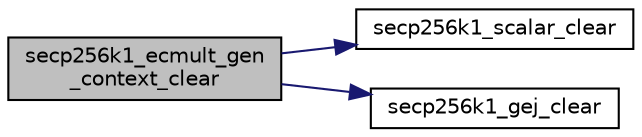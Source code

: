 digraph "secp256k1_ecmult_gen_context_clear"
{
  edge [fontname="Helvetica",fontsize="10",labelfontname="Helvetica",labelfontsize="10"];
  node [fontname="Helvetica",fontsize="10",shape=record];
  rankdir="LR";
  Node77 [label="secp256k1_ecmult_gen\l_context_clear",height=0.2,width=0.4,color="black", fillcolor="grey75", style="filled", fontcolor="black"];
  Node77 -> Node78 [color="midnightblue",fontsize="10",style="solid",fontname="Helvetica"];
  Node78 [label="secp256k1_scalar_clear",height=0.2,width=0.4,color="black", fillcolor="white", style="filled",URL="$db/d94/scalar_8h.html#ad8fb9bc2a828903963bf37806d8edd11",tooltip="Clear a scalar to prevent the leak of sensitive data. "];
  Node77 -> Node79 [color="midnightblue",fontsize="10",style="solid",fontname="Helvetica"];
  Node79 [label="secp256k1_gej_clear",height=0.2,width=0.4,color="black", fillcolor="white", style="filled",URL="$d9/dd1/group_8h.html#a2454dfbe1e75eba118d2c0a4184a9acc",tooltip="Clear a secp256k1_gej to prevent leaking sensitive information. "];
}
